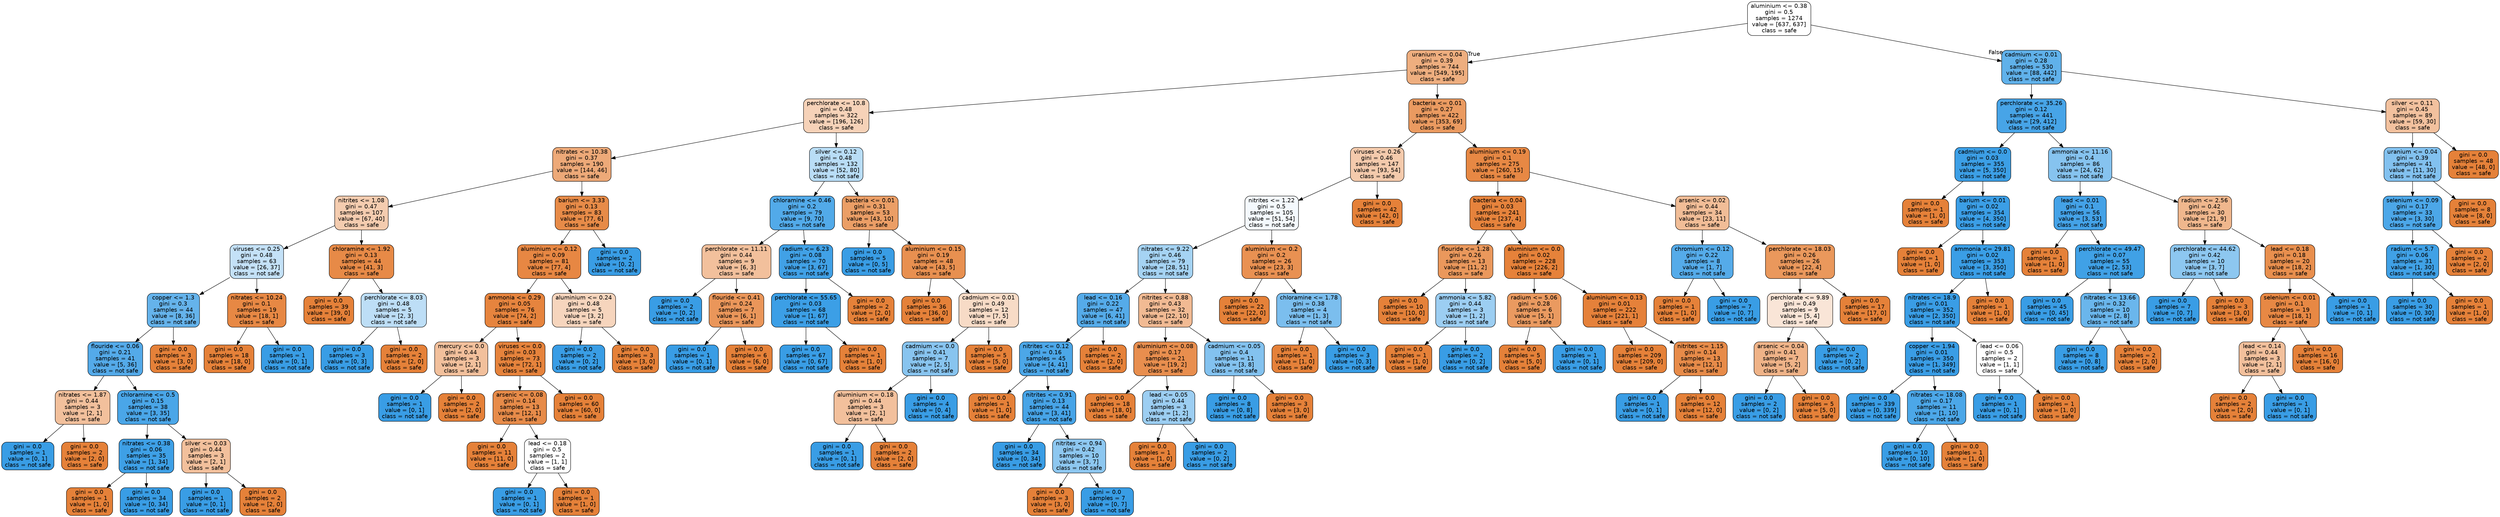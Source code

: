 digraph Tree {
node [shape=box, style="filled, rounded", color="black", fontname=helvetica] ;
edge [fontname=helvetica] ;
0 [label="aluminium <= 0.38\ngini = 0.5\nsamples = 1274\nvalue = [637, 637]\nclass = safe", fillcolor="#e5813900"] ;
1 [label="uranium <= 0.04\ngini = 0.39\nsamples = 744\nvalue = [549, 195]\nclass = safe", fillcolor="#e58139a4"] ;
0 -> 1 [labeldistance=2.5, labelangle=45, headlabel="True"] ;
2 [label="perchlorate <= 10.8\ngini = 0.48\nsamples = 322\nvalue = [196, 126]\nclass = safe", fillcolor="#e581395b"] ;
1 -> 2 ;
3 [label="nitrates <= 10.38\ngini = 0.37\nsamples = 190\nvalue = [144, 46]\nclass = safe", fillcolor="#e58139ae"] ;
2 -> 3 ;
4 [label="nitrites <= 1.08\ngini = 0.47\nsamples = 107\nvalue = [67, 40]\nclass = safe", fillcolor="#e5813967"] ;
3 -> 4 ;
5 [label="viruses <= 0.25\ngini = 0.48\nsamples = 63\nvalue = [26, 37]\nclass = not safe", fillcolor="#399de54c"] ;
4 -> 5 ;
6 [label="copper <= 1.3\ngini = 0.3\nsamples = 44\nvalue = [8, 36]\nclass = not safe", fillcolor="#399de5c6"] ;
5 -> 6 ;
7 [label="flouride <= 0.06\ngini = 0.21\nsamples = 41\nvalue = [5, 36]\nclass = not safe", fillcolor="#399de5dc"] ;
6 -> 7 ;
8 [label="nitrates <= 1.87\ngini = 0.44\nsamples = 3\nvalue = [2, 1]\nclass = safe", fillcolor="#e581397f"] ;
7 -> 8 ;
9 [label="gini = 0.0\nsamples = 1\nvalue = [0, 1]\nclass = not safe", fillcolor="#399de5ff"] ;
8 -> 9 ;
10 [label="gini = 0.0\nsamples = 2\nvalue = [2, 0]\nclass = safe", fillcolor="#e58139ff"] ;
8 -> 10 ;
11 [label="chloramine <= 0.5\ngini = 0.15\nsamples = 38\nvalue = [3, 35]\nclass = not safe", fillcolor="#399de5e9"] ;
7 -> 11 ;
12 [label="nitrates <= 0.38\ngini = 0.06\nsamples = 35\nvalue = [1, 34]\nclass = not safe", fillcolor="#399de5f8"] ;
11 -> 12 ;
13 [label="gini = 0.0\nsamples = 1\nvalue = [1, 0]\nclass = safe", fillcolor="#e58139ff"] ;
12 -> 13 ;
14 [label="gini = 0.0\nsamples = 34\nvalue = [0, 34]\nclass = not safe", fillcolor="#399de5ff"] ;
12 -> 14 ;
15 [label="silver <= 0.03\ngini = 0.44\nsamples = 3\nvalue = [2, 1]\nclass = safe", fillcolor="#e581397f"] ;
11 -> 15 ;
16 [label="gini = 0.0\nsamples = 1\nvalue = [0, 1]\nclass = not safe", fillcolor="#399de5ff"] ;
15 -> 16 ;
17 [label="gini = 0.0\nsamples = 2\nvalue = [2, 0]\nclass = safe", fillcolor="#e58139ff"] ;
15 -> 17 ;
18 [label="gini = 0.0\nsamples = 3\nvalue = [3, 0]\nclass = safe", fillcolor="#e58139ff"] ;
6 -> 18 ;
19 [label="nitrates <= 10.24\ngini = 0.1\nsamples = 19\nvalue = [18, 1]\nclass = safe", fillcolor="#e58139f1"] ;
5 -> 19 ;
20 [label="gini = 0.0\nsamples = 18\nvalue = [18, 0]\nclass = safe", fillcolor="#e58139ff"] ;
19 -> 20 ;
21 [label="gini = 0.0\nsamples = 1\nvalue = [0, 1]\nclass = not safe", fillcolor="#399de5ff"] ;
19 -> 21 ;
22 [label="chloramine <= 1.92\ngini = 0.13\nsamples = 44\nvalue = [41, 3]\nclass = safe", fillcolor="#e58139ec"] ;
4 -> 22 ;
23 [label="gini = 0.0\nsamples = 39\nvalue = [39, 0]\nclass = safe", fillcolor="#e58139ff"] ;
22 -> 23 ;
24 [label="perchlorate <= 8.03\ngini = 0.48\nsamples = 5\nvalue = [2, 3]\nclass = not safe", fillcolor="#399de555"] ;
22 -> 24 ;
25 [label="gini = 0.0\nsamples = 3\nvalue = [0, 3]\nclass = not safe", fillcolor="#399de5ff"] ;
24 -> 25 ;
26 [label="gini = 0.0\nsamples = 2\nvalue = [2, 0]\nclass = safe", fillcolor="#e58139ff"] ;
24 -> 26 ;
27 [label="barium <= 3.33\ngini = 0.13\nsamples = 83\nvalue = [77, 6]\nclass = safe", fillcolor="#e58139eb"] ;
3 -> 27 ;
28 [label="aluminium <= 0.12\ngini = 0.09\nsamples = 81\nvalue = [77, 4]\nclass = safe", fillcolor="#e58139f2"] ;
27 -> 28 ;
29 [label="ammonia <= 0.29\ngini = 0.05\nsamples = 76\nvalue = [74, 2]\nclass = safe", fillcolor="#e58139f8"] ;
28 -> 29 ;
30 [label="mercury <= 0.0\ngini = 0.44\nsamples = 3\nvalue = [2, 1]\nclass = safe", fillcolor="#e581397f"] ;
29 -> 30 ;
31 [label="gini = 0.0\nsamples = 1\nvalue = [0, 1]\nclass = not safe", fillcolor="#399de5ff"] ;
30 -> 31 ;
32 [label="gini = 0.0\nsamples = 2\nvalue = [2, 0]\nclass = safe", fillcolor="#e58139ff"] ;
30 -> 32 ;
33 [label="viruses <= 0.0\ngini = 0.03\nsamples = 73\nvalue = [72, 1]\nclass = safe", fillcolor="#e58139fb"] ;
29 -> 33 ;
34 [label="arsenic <= 0.08\ngini = 0.14\nsamples = 13\nvalue = [12, 1]\nclass = safe", fillcolor="#e58139ea"] ;
33 -> 34 ;
35 [label="gini = 0.0\nsamples = 11\nvalue = [11, 0]\nclass = safe", fillcolor="#e58139ff"] ;
34 -> 35 ;
36 [label="lead <= 0.18\ngini = 0.5\nsamples = 2\nvalue = [1, 1]\nclass = safe", fillcolor="#e5813900"] ;
34 -> 36 ;
37 [label="gini = 0.0\nsamples = 1\nvalue = [0, 1]\nclass = not safe", fillcolor="#399de5ff"] ;
36 -> 37 ;
38 [label="gini = 0.0\nsamples = 1\nvalue = [1, 0]\nclass = safe", fillcolor="#e58139ff"] ;
36 -> 38 ;
39 [label="gini = 0.0\nsamples = 60\nvalue = [60, 0]\nclass = safe", fillcolor="#e58139ff"] ;
33 -> 39 ;
40 [label="aluminium <= 0.24\ngini = 0.48\nsamples = 5\nvalue = [3, 2]\nclass = safe", fillcolor="#e5813955"] ;
28 -> 40 ;
41 [label="gini = 0.0\nsamples = 2\nvalue = [0, 2]\nclass = not safe", fillcolor="#399de5ff"] ;
40 -> 41 ;
42 [label="gini = 0.0\nsamples = 3\nvalue = [3, 0]\nclass = safe", fillcolor="#e58139ff"] ;
40 -> 42 ;
43 [label="gini = 0.0\nsamples = 2\nvalue = [0, 2]\nclass = not safe", fillcolor="#399de5ff"] ;
27 -> 43 ;
44 [label="silver <= 0.12\ngini = 0.48\nsamples = 132\nvalue = [52, 80]\nclass = not safe", fillcolor="#399de559"] ;
2 -> 44 ;
45 [label="chloramine <= 0.46\ngini = 0.2\nsamples = 79\nvalue = [9, 70]\nclass = not safe", fillcolor="#399de5de"] ;
44 -> 45 ;
46 [label="perchlorate <= 11.11\ngini = 0.44\nsamples = 9\nvalue = [6, 3]\nclass = safe", fillcolor="#e581397f"] ;
45 -> 46 ;
47 [label="gini = 0.0\nsamples = 2\nvalue = [0, 2]\nclass = not safe", fillcolor="#399de5ff"] ;
46 -> 47 ;
48 [label="flouride <= 0.41\ngini = 0.24\nsamples = 7\nvalue = [6, 1]\nclass = safe", fillcolor="#e58139d4"] ;
46 -> 48 ;
49 [label="gini = 0.0\nsamples = 1\nvalue = [0, 1]\nclass = not safe", fillcolor="#399de5ff"] ;
48 -> 49 ;
50 [label="gini = 0.0\nsamples = 6\nvalue = [6, 0]\nclass = safe", fillcolor="#e58139ff"] ;
48 -> 50 ;
51 [label="radium <= 6.23\ngini = 0.08\nsamples = 70\nvalue = [3, 67]\nclass = not safe", fillcolor="#399de5f4"] ;
45 -> 51 ;
52 [label="perchlorate <= 55.65\ngini = 0.03\nsamples = 68\nvalue = [1, 67]\nclass = not safe", fillcolor="#399de5fb"] ;
51 -> 52 ;
53 [label="gini = 0.0\nsamples = 67\nvalue = [0, 67]\nclass = not safe", fillcolor="#399de5ff"] ;
52 -> 53 ;
54 [label="gini = 0.0\nsamples = 1\nvalue = [1, 0]\nclass = safe", fillcolor="#e58139ff"] ;
52 -> 54 ;
55 [label="gini = 0.0\nsamples = 2\nvalue = [2, 0]\nclass = safe", fillcolor="#e58139ff"] ;
51 -> 55 ;
56 [label="bacteria <= 0.01\ngini = 0.31\nsamples = 53\nvalue = [43, 10]\nclass = safe", fillcolor="#e58139c4"] ;
44 -> 56 ;
57 [label="gini = 0.0\nsamples = 5\nvalue = [0, 5]\nclass = not safe", fillcolor="#399de5ff"] ;
56 -> 57 ;
58 [label="aluminium <= 0.15\ngini = 0.19\nsamples = 48\nvalue = [43, 5]\nclass = safe", fillcolor="#e58139e1"] ;
56 -> 58 ;
59 [label="gini = 0.0\nsamples = 36\nvalue = [36, 0]\nclass = safe", fillcolor="#e58139ff"] ;
58 -> 59 ;
60 [label="cadmium <= 0.01\ngini = 0.49\nsamples = 12\nvalue = [7, 5]\nclass = safe", fillcolor="#e5813949"] ;
58 -> 60 ;
61 [label="cadmium <= 0.0\ngini = 0.41\nsamples = 7\nvalue = [2, 5]\nclass = not safe", fillcolor="#399de599"] ;
60 -> 61 ;
62 [label="aluminium <= 0.18\ngini = 0.44\nsamples = 3\nvalue = [2, 1]\nclass = safe", fillcolor="#e581397f"] ;
61 -> 62 ;
63 [label="gini = 0.0\nsamples = 1\nvalue = [0, 1]\nclass = not safe", fillcolor="#399de5ff"] ;
62 -> 63 ;
64 [label="gini = 0.0\nsamples = 2\nvalue = [2, 0]\nclass = safe", fillcolor="#e58139ff"] ;
62 -> 64 ;
65 [label="gini = 0.0\nsamples = 4\nvalue = [0, 4]\nclass = not safe", fillcolor="#399de5ff"] ;
61 -> 65 ;
66 [label="gini = 0.0\nsamples = 5\nvalue = [5, 0]\nclass = safe", fillcolor="#e58139ff"] ;
60 -> 66 ;
67 [label="bacteria <= 0.01\ngini = 0.27\nsamples = 422\nvalue = [353, 69]\nclass = safe", fillcolor="#e58139cd"] ;
1 -> 67 ;
68 [label="viruses <= 0.26\ngini = 0.46\nsamples = 147\nvalue = [93, 54]\nclass = safe", fillcolor="#e581396b"] ;
67 -> 68 ;
69 [label="nitrites <= 1.22\ngini = 0.5\nsamples = 105\nvalue = [51, 54]\nclass = not safe", fillcolor="#399de50e"] ;
68 -> 69 ;
70 [label="nitrates <= 9.22\ngini = 0.46\nsamples = 79\nvalue = [28, 51]\nclass = not safe", fillcolor="#399de573"] ;
69 -> 70 ;
71 [label="lead <= 0.16\ngini = 0.22\nsamples = 47\nvalue = [6, 41]\nclass = not safe", fillcolor="#399de5da"] ;
70 -> 71 ;
72 [label="nitrites <= 0.12\ngini = 0.16\nsamples = 45\nvalue = [4, 41]\nclass = not safe", fillcolor="#399de5e6"] ;
71 -> 72 ;
73 [label="gini = 0.0\nsamples = 1\nvalue = [1, 0]\nclass = safe", fillcolor="#e58139ff"] ;
72 -> 73 ;
74 [label="nitrites <= 0.91\ngini = 0.13\nsamples = 44\nvalue = [3, 41]\nclass = not safe", fillcolor="#399de5ec"] ;
72 -> 74 ;
75 [label="gini = 0.0\nsamples = 34\nvalue = [0, 34]\nclass = not safe", fillcolor="#399de5ff"] ;
74 -> 75 ;
76 [label="nitrites <= 0.94\ngini = 0.42\nsamples = 10\nvalue = [3, 7]\nclass = not safe", fillcolor="#399de592"] ;
74 -> 76 ;
77 [label="gini = 0.0\nsamples = 3\nvalue = [3, 0]\nclass = safe", fillcolor="#e58139ff"] ;
76 -> 77 ;
78 [label="gini = 0.0\nsamples = 7\nvalue = [0, 7]\nclass = not safe", fillcolor="#399de5ff"] ;
76 -> 78 ;
79 [label="gini = 0.0\nsamples = 2\nvalue = [2, 0]\nclass = safe", fillcolor="#e58139ff"] ;
71 -> 79 ;
80 [label="nitrites <= 0.88\ngini = 0.43\nsamples = 32\nvalue = [22, 10]\nclass = safe", fillcolor="#e581398b"] ;
70 -> 80 ;
81 [label="aluminium <= 0.08\ngini = 0.17\nsamples = 21\nvalue = [19, 2]\nclass = safe", fillcolor="#e58139e4"] ;
80 -> 81 ;
82 [label="gini = 0.0\nsamples = 18\nvalue = [18, 0]\nclass = safe", fillcolor="#e58139ff"] ;
81 -> 82 ;
83 [label="lead <= 0.05\ngini = 0.44\nsamples = 3\nvalue = [1, 2]\nclass = not safe", fillcolor="#399de57f"] ;
81 -> 83 ;
84 [label="gini = 0.0\nsamples = 1\nvalue = [1, 0]\nclass = safe", fillcolor="#e58139ff"] ;
83 -> 84 ;
85 [label="gini = 0.0\nsamples = 2\nvalue = [0, 2]\nclass = not safe", fillcolor="#399de5ff"] ;
83 -> 85 ;
86 [label="cadmium <= 0.05\ngini = 0.4\nsamples = 11\nvalue = [3, 8]\nclass = not safe", fillcolor="#399de59f"] ;
80 -> 86 ;
87 [label="gini = 0.0\nsamples = 8\nvalue = [0, 8]\nclass = not safe", fillcolor="#399de5ff"] ;
86 -> 87 ;
88 [label="gini = 0.0\nsamples = 3\nvalue = [3, 0]\nclass = safe", fillcolor="#e58139ff"] ;
86 -> 88 ;
89 [label="aluminium <= 0.2\ngini = 0.2\nsamples = 26\nvalue = [23, 3]\nclass = safe", fillcolor="#e58139de"] ;
69 -> 89 ;
90 [label="gini = 0.0\nsamples = 22\nvalue = [22, 0]\nclass = safe", fillcolor="#e58139ff"] ;
89 -> 90 ;
91 [label="chloramine <= 1.78\ngini = 0.38\nsamples = 4\nvalue = [1, 3]\nclass = not safe", fillcolor="#399de5aa"] ;
89 -> 91 ;
92 [label="gini = 0.0\nsamples = 1\nvalue = [1, 0]\nclass = safe", fillcolor="#e58139ff"] ;
91 -> 92 ;
93 [label="gini = 0.0\nsamples = 3\nvalue = [0, 3]\nclass = not safe", fillcolor="#399de5ff"] ;
91 -> 93 ;
94 [label="gini = 0.0\nsamples = 42\nvalue = [42, 0]\nclass = safe", fillcolor="#e58139ff"] ;
68 -> 94 ;
95 [label="aluminium <= 0.19\ngini = 0.1\nsamples = 275\nvalue = [260, 15]\nclass = safe", fillcolor="#e58139f0"] ;
67 -> 95 ;
96 [label="bacteria <= 0.04\ngini = 0.03\nsamples = 241\nvalue = [237, 4]\nclass = safe", fillcolor="#e58139fb"] ;
95 -> 96 ;
97 [label="flouride <= 1.28\ngini = 0.26\nsamples = 13\nvalue = [11, 2]\nclass = safe", fillcolor="#e58139d1"] ;
96 -> 97 ;
98 [label="gini = 0.0\nsamples = 10\nvalue = [10, 0]\nclass = safe", fillcolor="#e58139ff"] ;
97 -> 98 ;
99 [label="ammonia <= 5.82\ngini = 0.44\nsamples = 3\nvalue = [1, 2]\nclass = not safe", fillcolor="#399de57f"] ;
97 -> 99 ;
100 [label="gini = 0.0\nsamples = 1\nvalue = [1, 0]\nclass = safe", fillcolor="#e58139ff"] ;
99 -> 100 ;
101 [label="gini = 0.0\nsamples = 2\nvalue = [0, 2]\nclass = not safe", fillcolor="#399de5ff"] ;
99 -> 101 ;
102 [label="aluminium <= 0.0\ngini = 0.02\nsamples = 228\nvalue = [226, 2]\nclass = safe", fillcolor="#e58139fd"] ;
96 -> 102 ;
103 [label="radium <= 5.06\ngini = 0.28\nsamples = 6\nvalue = [5, 1]\nclass = safe", fillcolor="#e58139cc"] ;
102 -> 103 ;
104 [label="gini = 0.0\nsamples = 5\nvalue = [5, 0]\nclass = safe", fillcolor="#e58139ff"] ;
103 -> 104 ;
105 [label="gini = 0.0\nsamples = 1\nvalue = [0, 1]\nclass = not safe", fillcolor="#399de5ff"] ;
103 -> 105 ;
106 [label="aluminium <= 0.13\ngini = 0.01\nsamples = 222\nvalue = [221, 1]\nclass = safe", fillcolor="#e58139fe"] ;
102 -> 106 ;
107 [label="gini = 0.0\nsamples = 209\nvalue = [209, 0]\nclass = safe", fillcolor="#e58139ff"] ;
106 -> 107 ;
108 [label="nitrites <= 1.15\ngini = 0.14\nsamples = 13\nvalue = [12, 1]\nclass = safe", fillcolor="#e58139ea"] ;
106 -> 108 ;
109 [label="gini = 0.0\nsamples = 1\nvalue = [0, 1]\nclass = not safe", fillcolor="#399de5ff"] ;
108 -> 109 ;
110 [label="gini = 0.0\nsamples = 12\nvalue = [12, 0]\nclass = safe", fillcolor="#e58139ff"] ;
108 -> 110 ;
111 [label="arsenic <= 0.02\ngini = 0.44\nsamples = 34\nvalue = [23, 11]\nclass = safe", fillcolor="#e5813985"] ;
95 -> 111 ;
112 [label="chromium <= 0.12\ngini = 0.22\nsamples = 8\nvalue = [1, 7]\nclass = not safe", fillcolor="#399de5db"] ;
111 -> 112 ;
113 [label="gini = 0.0\nsamples = 1\nvalue = [1, 0]\nclass = safe", fillcolor="#e58139ff"] ;
112 -> 113 ;
114 [label="gini = 0.0\nsamples = 7\nvalue = [0, 7]\nclass = not safe", fillcolor="#399de5ff"] ;
112 -> 114 ;
115 [label="perchlorate <= 18.03\ngini = 0.26\nsamples = 26\nvalue = [22, 4]\nclass = safe", fillcolor="#e58139d1"] ;
111 -> 115 ;
116 [label="perchlorate <= 9.89\ngini = 0.49\nsamples = 9\nvalue = [5, 4]\nclass = safe", fillcolor="#e5813933"] ;
115 -> 116 ;
117 [label="arsenic <= 0.04\ngini = 0.41\nsamples = 7\nvalue = [5, 2]\nclass = safe", fillcolor="#e5813999"] ;
116 -> 117 ;
118 [label="gini = 0.0\nsamples = 2\nvalue = [0, 2]\nclass = not safe", fillcolor="#399de5ff"] ;
117 -> 118 ;
119 [label="gini = 0.0\nsamples = 5\nvalue = [5, 0]\nclass = safe", fillcolor="#e58139ff"] ;
117 -> 119 ;
120 [label="gini = 0.0\nsamples = 2\nvalue = [0, 2]\nclass = not safe", fillcolor="#399de5ff"] ;
116 -> 120 ;
121 [label="gini = 0.0\nsamples = 17\nvalue = [17, 0]\nclass = safe", fillcolor="#e58139ff"] ;
115 -> 121 ;
122 [label="cadmium <= 0.01\ngini = 0.28\nsamples = 530\nvalue = [88, 442]\nclass = not safe", fillcolor="#399de5cc"] ;
0 -> 122 [labeldistance=2.5, labelangle=-45, headlabel="False"] ;
123 [label="perchlorate <= 35.26\ngini = 0.12\nsamples = 441\nvalue = [29, 412]\nclass = not safe", fillcolor="#399de5ed"] ;
122 -> 123 ;
124 [label="cadmium <= 0.0\ngini = 0.03\nsamples = 355\nvalue = [5, 350]\nclass = not safe", fillcolor="#399de5fb"] ;
123 -> 124 ;
125 [label="gini = 0.0\nsamples = 1\nvalue = [1, 0]\nclass = safe", fillcolor="#e58139ff"] ;
124 -> 125 ;
126 [label="barium <= 0.01\ngini = 0.02\nsamples = 354\nvalue = [4, 350]\nclass = not safe", fillcolor="#399de5fc"] ;
124 -> 126 ;
127 [label="gini = 0.0\nsamples = 1\nvalue = [1, 0]\nclass = safe", fillcolor="#e58139ff"] ;
126 -> 127 ;
128 [label="ammonia <= 29.81\ngini = 0.02\nsamples = 353\nvalue = [3, 350]\nclass = not safe", fillcolor="#399de5fd"] ;
126 -> 128 ;
129 [label="nitrates <= 18.9\ngini = 0.01\nsamples = 352\nvalue = [2, 350]\nclass = not safe", fillcolor="#399de5fe"] ;
128 -> 129 ;
130 [label="copper <= 1.94\ngini = 0.01\nsamples = 350\nvalue = [1, 349]\nclass = not safe", fillcolor="#399de5fe"] ;
129 -> 130 ;
131 [label="gini = 0.0\nsamples = 339\nvalue = [0, 339]\nclass = not safe", fillcolor="#399de5ff"] ;
130 -> 131 ;
132 [label="nitrates <= 18.08\ngini = 0.17\nsamples = 11\nvalue = [1, 10]\nclass = not safe", fillcolor="#399de5e6"] ;
130 -> 132 ;
133 [label="gini = 0.0\nsamples = 10\nvalue = [0, 10]\nclass = not safe", fillcolor="#399de5ff"] ;
132 -> 133 ;
134 [label="gini = 0.0\nsamples = 1\nvalue = [1, 0]\nclass = safe", fillcolor="#e58139ff"] ;
132 -> 134 ;
135 [label="lead <= 0.06\ngini = 0.5\nsamples = 2\nvalue = [1, 1]\nclass = safe", fillcolor="#e5813900"] ;
129 -> 135 ;
136 [label="gini = 0.0\nsamples = 1\nvalue = [0, 1]\nclass = not safe", fillcolor="#399de5ff"] ;
135 -> 136 ;
137 [label="gini = 0.0\nsamples = 1\nvalue = [1, 0]\nclass = safe", fillcolor="#e58139ff"] ;
135 -> 137 ;
138 [label="gini = 0.0\nsamples = 1\nvalue = [1, 0]\nclass = safe", fillcolor="#e58139ff"] ;
128 -> 138 ;
139 [label="ammonia <= 11.16\ngini = 0.4\nsamples = 86\nvalue = [24, 62]\nclass = not safe", fillcolor="#399de59c"] ;
123 -> 139 ;
140 [label="lead <= 0.01\ngini = 0.1\nsamples = 56\nvalue = [3, 53]\nclass = not safe", fillcolor="#399de5f1"] ;
139 -> 140 ;
141 [label="gini = 0.0\nsamples = 1\nvalue = [1, 0]\nclass = safe", fillcolor="#e58139ff"] ;
140 -> 141 ;
142 [label="perchlorate <= 49.47\ngini = 0.07\nsamples = 55\nvalue = [2, 53]\nclass = not safe", fillcolor="#399de5f5"] ;
140 -> 142 ;
143 [label="gini = 0.0\nsamples = 45\nvalue = [0, 45]\nclass = not safe", fillcolor="#399de5ff"] ;
142 -> 143 ;
144 [label="nitrates <= 13.66\ngini = 0.32\nsamples = 10\nvalue = [2, 8]\nclass = not safe", fillcolor="#399de5bf"] ;
142 -> 144 ;
145 [label="gini = 0.0\nsamples = 8\nvalue = [0, 8]\nclass = not safe", fillcolor="#399de5ff"] ;
144 -> 145 ;
146 [label="gini = 0.0\nsamples = 2\nvalue = [2, 0]\nclass = safe", fillcolor="#e58139ff"] ;
144 -> 146 ;
147 [label="radium <= 2.56\ngini = 0.42\nsamples = 30\nvalue = [21, 9]\nclass = safe", fillcolor="#e5813992"] ;
139 -> 147 ;
148 [label="perchlorate <= 44.62\ngini = 0.42\nsamples = 10\nvalue = [3, 7]\nclass = not safe", fillcolor="#399de592"] ;
147 -> 148 ;
149 [label="gini = 0.0\nsamples = 7\nvalue = [0, 7]\nclass = not safe", fillcolor="#399de5ff"] ;
148 -> 149 ;
150 [label="gini = 0.0\nsamples = 3\nvalue = [3, 0]\nclass = safe", fillcolor="#e58139ff"] ;
148 -> 150 ;
151 [label="lead <= 0.18\ngini = 0.18\nsamples = 20\nvalue = [18, 2]\nclass = safe", fillcolor="#e58139e3"] ;
147 -> 151 ;
152 [label="selenium <= 0.01\ngini = 0.1\nsamples = 19\nvalue = [18, 1]\nclass = safe", fillcolor="#e58139f1"] ;
151 -> 152 ;
153 [label="lead <= 0.14\ngini = 0.44\nsamples = 3\nvalue = [2, 1]\nclass = safe", fillcolor="#e581397f"] ;
152 -> 153 ;
154 [label="gini = 0.0\nsamples = 2\nvalue = [2, 0]\nclass = safe", fillcolor="#e58139ff"] ;
153 -> 154 ;
155 [label="gini = 0.0\nsamples = 1\nvalue = [0, 1]\nclass = not safe", fillcolor="#399de5ff"] ;
153 -> 155 ;
156 [label="gini = 0.0\nsamples = 16\nvalue = [16, 0]\nclass = safe", fillcolor="#e58139ff"] ;
152 -> 156 ;
157 [label="gini = 0.0\nsamples = 1\nvalue = [0, 1]\nclass = not safe", fillcolor="#399de5ff"] ;
151 -> 157 ;
158 [label="silver <= 0.11\ngini = 0.45\nsamples = 89\nvalue = [59, 30]\nclass = safe", fillcolor="#e581397d"] ;
122 -> 158 ;
159 [label="uranium <= 0.04\ngini = 0.39\nsamples = 41\nvalue = [11, 30]\nclass = not safe", fillcolor="#399de5a1"] ;
158 -> 159 ;
160 [label="selenium <= 0.09\ngini = 0.17\nsamples = 33\nvalue = [3, 30]\nclass = not safe", fillcolor="#399de5e6"] ;
159 -> 160 ;
161 [label="radium <= 5.7\ngini = 0.06\nsamples = 31\nvalue = [1, 30]\nclass = not safe", fillcolor="#399de5f6"] ;
160 -> 161 ;
162 [label="gini = 0.0\nsamples = 30\nvalue = [0, 30]\nclass = not safe", fillcolor="#399de5ff"] ;
161 -> 162 ;
163 [label="gini = 0.0\nsamples = 1\nvalue = [1, 0]\nclass = safe", fillcolor="#e58139ff"] ;
161 -> 163 ;
164 [label="gini = 0.0\nsamples = 2\nvalue = [2, 0]\nclass = safe", fillcolor="#e58139ff"] ;
160 -> 164 ;
165 [label="gini = 0.0\nsamples = 8\nvalue = [8, 0]\nclass = safe", fillcolor="#e58139ff"] ;
159 -> 165 ;
166 [label="gini = 0.0\nsamples = 48\nvalue = [48, 0]\nclass = safe", fillcolor="#e58139ff"] ;
158 -> 166 ;
}